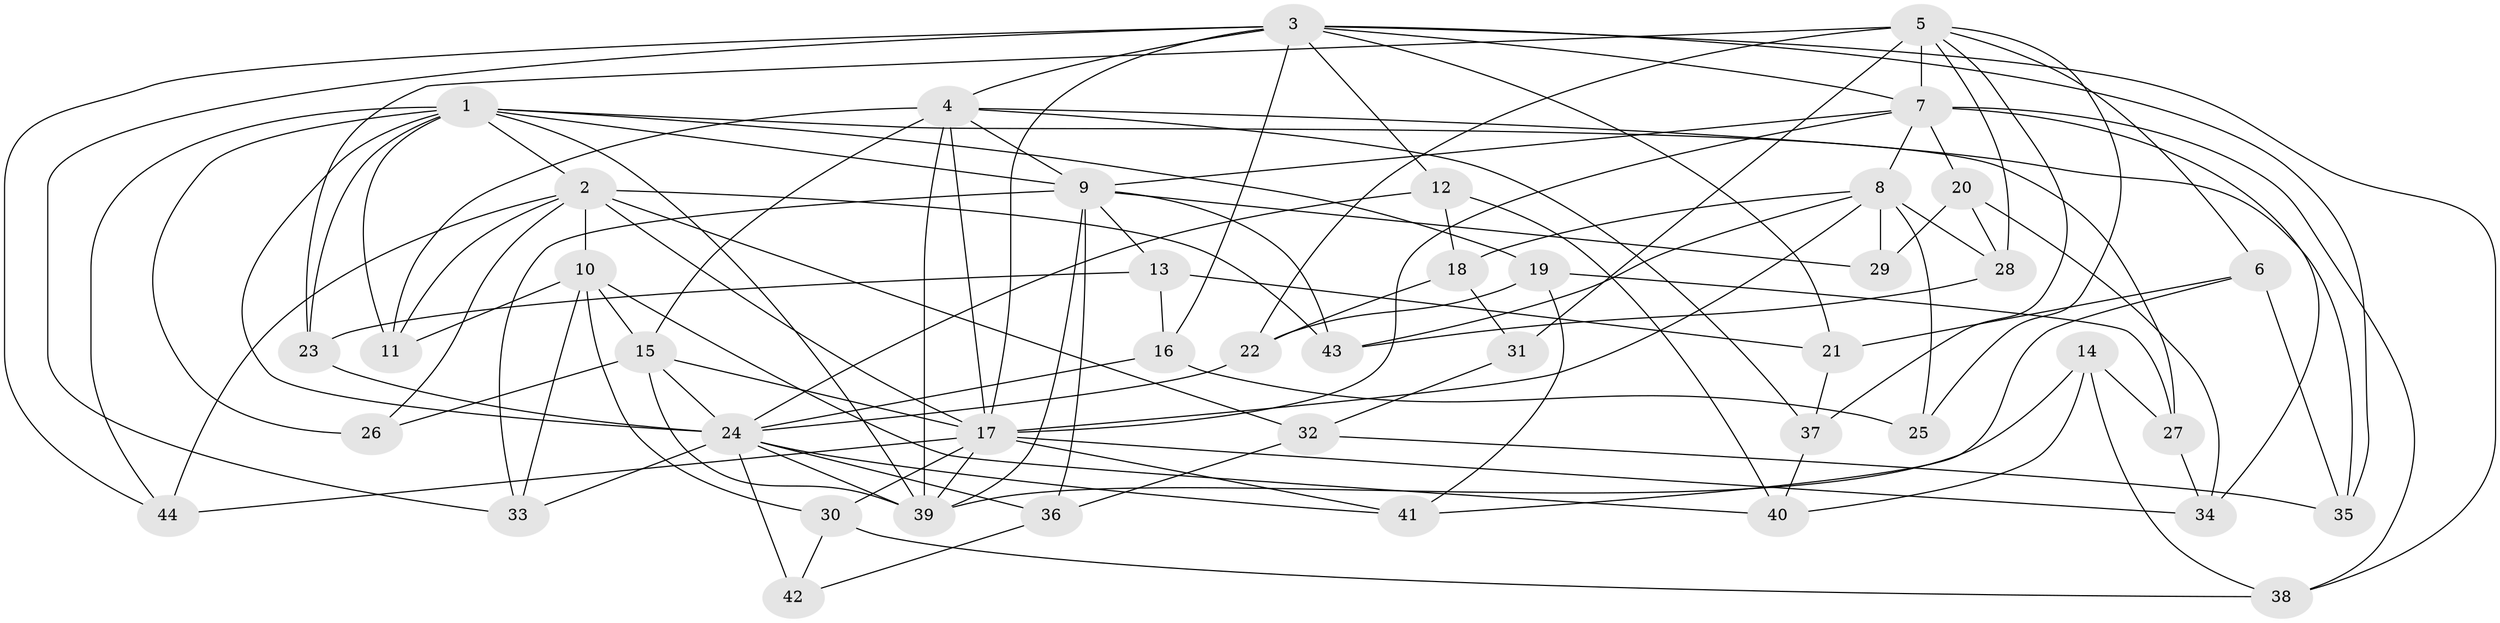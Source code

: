 // original degree distribution, {4: 1.0}
// Generated by graph-tools (version 1.1) at 2025/38/03/09/25 02:38:05]
// undirected, 44 vertices, 114 edges
graph export_dot {
graph [start="1"]
  node [color=gray90,style=filled];
  1;
  2;
  3;
  4;
  5;
  6;
  7;
  8;
  9;
  10;
  11;
  12;
  13;
  14;
  15;
  16;
  17;
  18;
  19;
  20;
  21;
  22;
  23;
  24;
  25;
  26;
  27;
  28;
  29;
  30;
  31;
  32;
  33;
  34;
  35;
  36;
  37;
  38;
  39;
  40;
  41;
  42;
  43;
  44;
  1 -- 2 [weight=1.0];
  1 -- 9 [weight=2.0];
  1 -- 11 [weight=1.0];
  1 -- 19 [weight=1.0];
  1 -- 23 [weight=1.0];
  1 -- 24 [weight=1.0];
  1 -- 26 [weight=2.0];
  1 -- 27 [weight=1.0];
  1 -- 39 [weight=1.0];
  1 -- 44 [weight=1.0];
  2 -- 10 [weight=3.0];
  2 -- 11 [weight=1.0];
  2 -- 17 [weight=1.0];
  2 -- 26 [weight=1.0];
  2 -- 32 [weight=1.0];
  2 -- 43 [weight=1.0];
  2 -- 44 [weight=1.0];
  3 -- 4 [weight=1.0];
  3 -- 7 [weight=1.0];
  3 -- 12 [weight=1.0];
  3 -- 16 [weight=1.0];
  3 -- 17 [weight=1.0];
  3 -- 21 [weight=1.0];
  3 -- 33 [weight=1.0];
  3 -- 35 [weight=1.0];
  3 -- 38 [weight=1.0];
  3 -- 44 [weight=1.0];
  4 -- 9 [weight=1.0];
  4 -- 11 [weight=1.0];
  4 -- 15 [weight=1.0];
  4 -- 17 [weight=2.0];
  4 -- 35 [weight=1.0];
  4 -- 37 [weight=1.0];
  4 -- 39 [weight=2.0];
  5 -- 6 [weight=1.0];
  5 -- 7 [weight=3.0];
  5 -- 22 [weight=1.0];
  5 -- 23 [weight=1.0];
  5 -- 25 [weight=2.0];
  5 -- 28 [weight=1.0];
  5 -- 31 [weight=2.0];
  5 -- 37 [weight=1.0];
  6 -- 21 [weight=1.0];
  6 -- 35 [weight=1.0];
  6 -- 41 [weight=1.0];
  7 -- 8 [weight=1.0];
  7 -- 9 [weight=1.0];
  7 -- 17 [weight=1.0];
  7 -- 20 [weight=1.0];
  7 -- 34 [weight=1.0];
  7 -- 38 [weight=1.0];
  8 -- 17 [weight=1.0];
  8 -- 18 [weight=1.0];
  8 -- 25 [weight=1.0];
  8 -- 28 [weight=1.0];
  8 -- 29 [weight=2.0];
  8 -- 43 [weight=1.0];
  9 -- 13 [weight=1.0];
  9 -- 29 [weight=1.0];
  9 -- 33 [weight=1.0];
  9 -- 36 [weight=1.0];
  9 -- 39 [weight=1.0];
  9 -- 43 [weight=1.0];
  10 -- 11 [weight=1.0];
  10 -- 15 [weight=1.0];
  10 -- 30 [weight=1.0];
  10 -- 33 [weight=1.0];
  10 -- 40 [weight=1.0];
  12 -- 18 [weight=1.0];
  12 -- 24 [weight=1.0];
  12 -- 40 [weight=1.0];
  13 -- 16 [weight=1.0];
  13 -- 21 [weight=1.0];
  13 -- 23 [weight=1.0];
  14 -- 27 [weight=1.0];
  14 -- 38 [weight=1.0];
  14 -- 39 [weight=1.0];
  14 -- 40 [weight=1.0];
  15 -- 17 [weight=1.0];
  15 -- 24 [weight=1.0];
  15 -- 26 [weight=1.0];
  15 -- 39 [weight=1.0];
  16 -- 24 [weight=1.0];
  16 -- 25 [weight=1.0];
  17 -- 30 [weight=1.0];
  17 -- 34 [weight=1.0];
  17 -- 39 [weight=1.0];
  17 -- 41 [weight=1.0];
  17 -- 44 [weight=1.0];
  18 -- 22 [weight=1.0];
  18 -- 31 [weight=1.0];
  19 -- 22 [weight=1.0];
  19 -- 27 [weight=1.0];
  19 -- 41 [weight=1.0];
  20 -- 28 [weight=1.0];
  20 -- 29 [weight=1.0];
  20 -- 34 [weight=1.0];
  21 -- 37 [weight=1.0];
  22 -- 24 [weight=1.0];
  23 -- 24 [weight=1.0];
  24 -- 33 [weight=1.0];
  24 -- 36 [weight=1.0];
  24 -- 39 [weight=1.0];
  24 -- 41 [weight=1.0];
  24 -- 42 [weight=2.0];
  27 -- 34 [weight=1.0];
  28 -- 43 [weight=1.0];
  30 -- 38 [weight=1.0];
  30 -- 42 [weight=1.0];
  31 -- 32 [weight=1.0];
  32 -- 35 [weight=1.0];
  32 -- 36 [weight=1.0];
  36 -- 42 [weight=1.0];
  37 -- 40 [weight=1.0];
}
